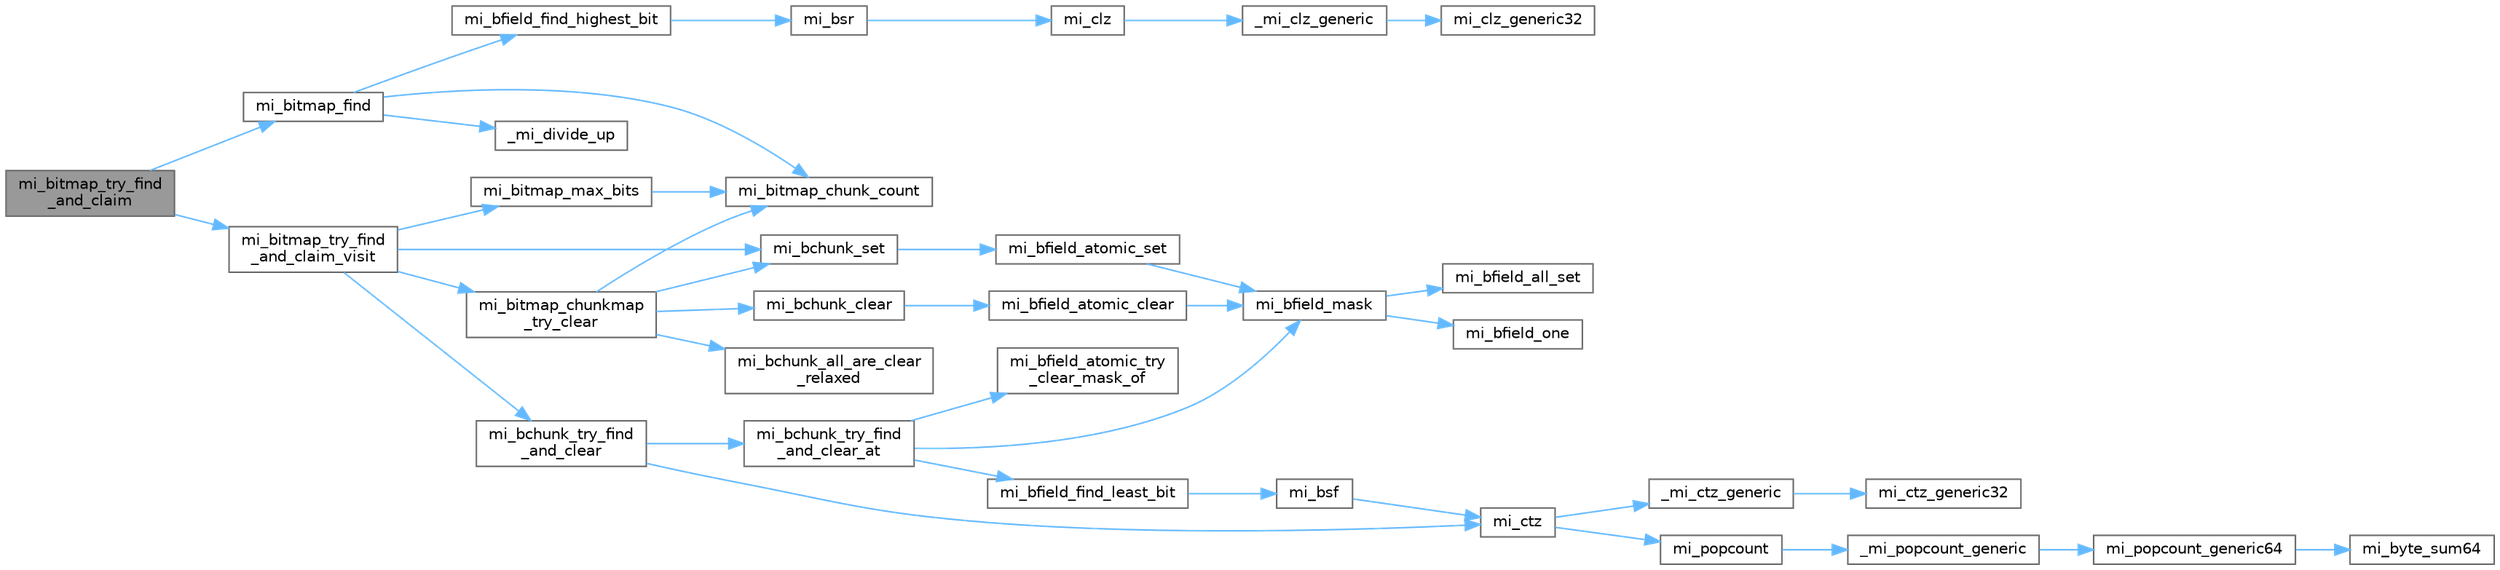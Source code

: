 digraph "mi_bitmap_try_find_and_claim"
{
 // LATEX_PDF_SIZE
  bgcolor="transparent";
  edge [fontname=Helvetica,fontsize=10,labelfontname=Helvetica,labelfontsize=10];
  node [fontname=Helvetica,fontsize=10,shape=box,height=0.2,width=0.4];
  rankdir="LR";
  Node1 [id="Node000001",label="mi_bitmap_try_find\l_and_claim",height=0.2,width=0.4,color="gray40", fillcolor="grey60", style="filled", fontcolor="black",tooltip=" "];
  Node1 -> Node2 [id="edge38_Node000001_Node000002",color="steelblue1",style="solid",tooltip=" "];
  Node2 [id="Node000002",label="mi_bitmap_find",height=0.2,width=0.4,color="grey40", fillcolor="white", style="filled",URL="$bitmap_8c.html#a49d7c4a9f9227981d3aa02da28e7176a",tooltip=" "];
  Node2 -> Node3 [id="edge39_Node000002_Node000003",color="steelblue1",style="solid",tooltip=" "];
  Node3 [id="Node000003",label="_mi_divide_up",height=0.2,width=0.4,color="grey40", fillcolor="white", style="filled",URL="$_e_a_s_t_l_2packages_2mimalloc_2include_2mimalloc_2internal_8h.html#a693e5b64e9a4644c716974dda2395edc",tooltip=" "];
  Node2 -> Node4 [id="edge40_Node000002_Node000004",color="steelblue1",style="solid",tooltip=" "];
  Node4 [id="Node000004",label="mi_bfield_find_highest_bit",height=0.2,width=0.4,color="grey40", fillcolor="white", style="filled",URL="$bitmap_8c.html#a9c990615f58f32afbd36307e2610599d",tooltip=" "];
  Node4 -> Node5 [id="edge41_Node000004_Node000005",color="steelblue1",style="solid",tooltip=" "];
  Node5 [id="Node000005",label="mi_bsr",height=0.2,width=0.4,color="grey40", fillcolor="white", style="filled",URL="$bits_8h.html#ae1a375404b8024ab419cfc537db20741",tooltip=" "];
  Node5 -> Node6 [id="edge42_Node000005_Node000006",color="steelblue1",style="solid",tooltip=" "];
  Node6 [id="Node000006",label="mi_clz",height=0.2,width=0.4,color="grey40", fillcolor="white", style="filled",URL="$bits_8h.html#af432eec4ac40df0b60ba04ea09a103fb",tooltip=" "];
  Node6 -> Node7 [id="edge43_Node000006_Node000007",color="steelblue1",style="solid",tooltip=" "];
  Node7 [id="Node000007",label="_mi_clz_generic",height=0.2,width=0.4,color="grey40", fillcolor="white", style="filled",URL="$libc_8c.html#a1bc7ba0ba86e936bbfd596d1285cf9e0",tooltip=" "];
  Node7 -> Node8 [id="edge44_Node000007_Node000008",color="steelblue1",style="solid",tooltip=" "];
  Node8 [id="Node000008",label="mi_clz_generic32",height=0.2,width=0.4,color="grey40", fillcolor="white", style="filled",URL="$libc_8c.html#aa16c4ab1fbf97c298ce47bb145cd42e9",tooltip=" "];
  Node2 -> Node9 [id="edge45_Node000002_Node000009",color="steelblue1",style="solid",tooltip=" "];
  Node9 [id="Node000009",label="mi_bitmap_chunk_count",height=0.2,width=0.4,color="grey40", fillcolor="white", style="filled",URL="$bitmap_8h.html#adbc04bcdad6dd6f18993c5ed4b92f2a4",tooltip=" "];
  Node1 -> Node10 [id="edge46_Node000001_Node000010",color="steelblue1",style="solid",tooltip=" "];
  Node10 [id="Node000010",label="mi_bitmap_try_find\l_and_claim_visit",height=0.2,width=0.4,color="grey40", fillcolor="white", style="filled",URL="$bitmap_8c.html#a4bf08849d33497f770c720ebaf7034c9",tooltip=" "];
  Node10 -> Node11 [id="edge47_Node000010_Node000011",color="steelblue1",style="solid",tooltip=" "];
  Node11 [id="Node000011",label="mi_bchunk_set",height=0.2,width=0.4,color="grey40", fillcolor="white", style="filled",URL="$bitmap_8c.html#ab346ba3b2da689a30e5cc0bf7348e552",tooltip=" "];
  Node11 -> Node12 [id="edge48_Node000011_Node000012",color="steelblue1",style="solid",tooltip=" "];
  Node12 [id="Node000012",label="mi_bfield_atomic_set",height=0.2,width=0.4,color="grey40", fillcolor="white", style="filled",URL="$bitmap_8c.html#adc19e319ae9cc70bef6264077249f89b",tooltip=" "];
  Node12 -> Node13 [id="edge49_Node000012_Node000013",color="steelblue1",style="solid",tooltip=" "];
  Node13 [id="Node000013",label="mi_bfield_mask",height=0.2,width=0.4,color="grey40", fillcolor="white", style="filled",URL="$bitmap_8c.html#aa4d08980dc8daf4bb8b950a4d4a687ef",tooltip=" "];
  Node13 -> Node14 [id="edge50_Node000013_Node000014",color="steelblue1",style="solid",tooltip=" "];
  Node14 [id="Node000014",label="mi_bfield_all_set",height=0.2,width=0.4,color="grey40", fillcolor="white", style="filled",URL="$bitmap_8c.html#a68733ed030dc38eabe23102bf17fa86d",tooltip=" "];
  Node13 -> Node15 [id="edge51_Node000013_Node000015",color="steelblue1",style="solid",tooltip=" "];
  Node15 [id="Node000015",label="mi_bfield_one",height=0.2,width=0.4,color="grey40", fillcolor="white", style="filled",URL="$bitmap_8c.html#a8e898496b41e387ca00e77eff2cc364d",tooltip=" "];
  Node10 -> Node16 [id="edge52_Node000010_Node000016",color="steelblue1",style="solid",tooltip=" "];
  Node16 [id="Node000016",label="mi_bchunk_try_find\l_and_clear",height=0.2,width=0.4,color="grey40", fillcolor="white", style="filled",URL="$bitmap_8c.html#aa11557a706a7a264cc1f73f1300e17eb",tooltip=" "];
  Node16 -> Node17 [id="edge53_Node000016_Node000017",color="steelblue1",style="solid",tooltip=" "];
  Node17 [id="Node000017",label="mi_bchunk_try_find\l_and_clear_at",height=0.2,width=0.4,color="grey40", fillcolor="white", style="filled",URL="$bitmap_8c.html#ac6424593eb39a2437e8226638ebd8051",tooltip=" "];
  Node17 -> Node18 [id="edge54_Node000017_Node000018",color="steelblue1",style="solid",tooltip=" "];
  Node18 [id="Node000018",label="mi_bfield_atomic_try\l_clear_mask_of",height=0.2,width=0.4,color="grey40", fillcolor="white", style="filled",URL="$bitmap_8c.html#a73c19c3d1d7503123b9c606a25234113",tooltip=" "];
  Node17 -> Node19 [id="edge55_Node000017_Node000019",color="steelblue1",style="solid",tooltip=" "];
  Node19 [id="Node000019",label="mi_bfield_find_least_bit",height=0.2,width=0.4,color="grey40", fillcolor="white", style="filled",URL="$bitmap_8c.html#a81530e7b3d5b00380e17776d6bf7def6",tooltip=" "];
  Node19 -> Node20 [id="edge56_Node000019_Node000020",color="steelblue1",style="solid",tooltip=" "];
  Node20 [id="Node000020",label="mi_bsf",height=0.2,width=0.4,color="grey40", fillcolor="white", style="filled",URL="$bits_8h.html#a9a725eee7a716d863140f201d6a970f5",tooltip=" "];
  Node20 -> Node21 [id="edge57_Node000020_Node000021",color="steelblue1",style="solid",tooltip=" "];
  Node21 [id="Node000021",label="mi_ctz",height=0.2,width=0.4,color="grey40", fillcolor="white", style="filled",URL="$bits_8h.html#a8eb514b948438b609030d3d13c0d1c6d",tooltip=" "];
  Node21 -> Node22 [id="edge58_Node000021_Node000022",color="steelblue1",style="solid",tooltip=" "];
  Node22 [id="Node000022",label="_mi_ctz_generic",height=0.2,width=0.4,color="grey40", fillcolor="white", style="filled",URL="$libc_8c.html#aaf9cb98b0eccdf3c2bcfb027728ee7b0",tooltip=" "];
  Node22 -> Node23 [id="edge59_Node000022_Node000023",color="steelblue1",style="solid",tooltip=" "];
  Node23 [id="Node000023",label="mi_ctz_generic32",height=0.2,width=0.4,color="grey40", fillcolor="white", style="filled",URL="$libc_8c.html#a302fccef2ee4de93b9121915f0d7fc73",tooltip=" "];
  Node21 -> Node24 [id="edge60_Node000021_Node000024",color="steelblue1",style="solid",tooltip=" "];
  Node24 [id="Node000024",label="mi_popcount",height=0.2,width=0.4,color="grey40", fillcolor="white", style="filled",URL="$bits_8h.html#ac2a9854186003f70eb01135c9aca3529",tooltip=" "];
  Node24 -> Node25 [id="edge61_Node000024_Node000025",color="steelblue1",style="solid",tooltip=" "];
  Node25 [id="Node000025",label="_mi_popcount_generic",height=0.2,width=0.4,color="grey40", fillcolor="white", style="filled",URL="$libc_8c.html#aaab27db7dbed686101df507edc29d20b",tooltip=" "];
  Node25 -> Node26 [id="edge62_Node000025_Node000026",color="steelblue1",style="solid",tooltip=" "];
  Node26 [id="Node000026",label="mi_popcount_generic64",height=0.2,width=0.4,color="grey40", fillcolor="white", style="filled",URL="$libc_8c.html#a533578e7639a04fe16a92e5a7f5061d6",tooltip=" "];
  Node26 -> Node27 [id="edge63_Node000026_Node000027",color="steelblue1",style="solid",tooltip=" "];
  Node27 [id="Node000027",label="mi_byte_sum64",height=0.2,width=0.4,color="grey40", fillcolor="white", style="filled",URL="$libc_8c.html#ac08026bb16e7424486bc67475822bf66",tooltip=" "];
  Node17 -> Node13 [id="edge64_Node000017_Node000013",color="steelblue1",style="solid",tooltip=" "];
  Node16 -> Node21 [id="edge65_Node000016_Node000021",color="steelblue1",style="solid",tooltip=" "];
  Node10 -> Node28 [id="edge66_Node000010_Node000028",color="steelblue1",style="solid",tooltip=" "];
  Node28 [id="Node000028",label="mi_bitmap_chunkmap\l_try_clear",height=0.2,width=0.4,color="grey40", fillcolor="white", style="filled",URL="$bitmap_8c.html#a5bb0c3e1e081c87726fb5e091123673e",tooltip=" "];
  Node28 -> Node29 [id="edge67_Node000028_Node000029",color="steelblue1",style="solid",tooltip=" "];
  Node29 [id="Node000029",label="mi_bchunk_all_are_clear\l_relaxed",height=0.2,width=0.4,color="grey40", fillcolor="white", style="filled",URL="$bitmap_8c.html#a88902555fe05fa9a9b3d747b230f45b2",tooltip=" "];
  Node28 -> Node30 [id="edge68_Node000028_Node000030",color="steelblue1",style="solid",tooltip=" "];
  Node30 [id="Node000030",label="mi_bchunk_clear",height=0.2,width=0.4,color="grey40", fillcolor="white", style="filled",URL="$bitmap_8c.html#a9dfbfc8fe0b5d49b9cb05fb4a16ce60c",tooltip=" "];
  Node30 -> Node31 [id="edge69_Node000030_Node000031",color="steelblue1",style="solid",tooltip=" "];
  Node31 [id="Node000031",label="mi_bfield_atomic_clear",height=0.2,width=0.4,color="grey40", fillcolor="white", style="filled",URL="$bitmap_8c.html#a19352c87837362ef0ffc2f00152ca428",tooltip=" "];
  Node31 -> Node13 [id="edge70_Node000031_Node000013",color="steelblue1",style="solid",tooltip=" "];
  Node28 -> Node11 [id="edge71_Node000028_Node000011",color="steelblue1",style="solid",tooltip=" "];
  Node28 -> Node9 [id="edge72_Node000028_Node000009",color="steelblue1",style="solid",tooltip=" "];
  Node10 -> Node32 [id="edge73_Node000010_Node000032",color="steelblue1",style="solid",tooltip=" "];
  Node32 [id="Node000032",label="mi_bitmap_max_bits",height=0.2,width=0.4,color="grey40", fillcolor="white", style="filled",URL="$bitmap_8h.html#ac65c5f63cedfbd7ef9c6dcbdf9d37a0f",tooltip=" "];
  Node32 -> Node9 [id="edge74_Node000032_Node000009",color="steelblue1",style="solid",tooltip=" "];
}
